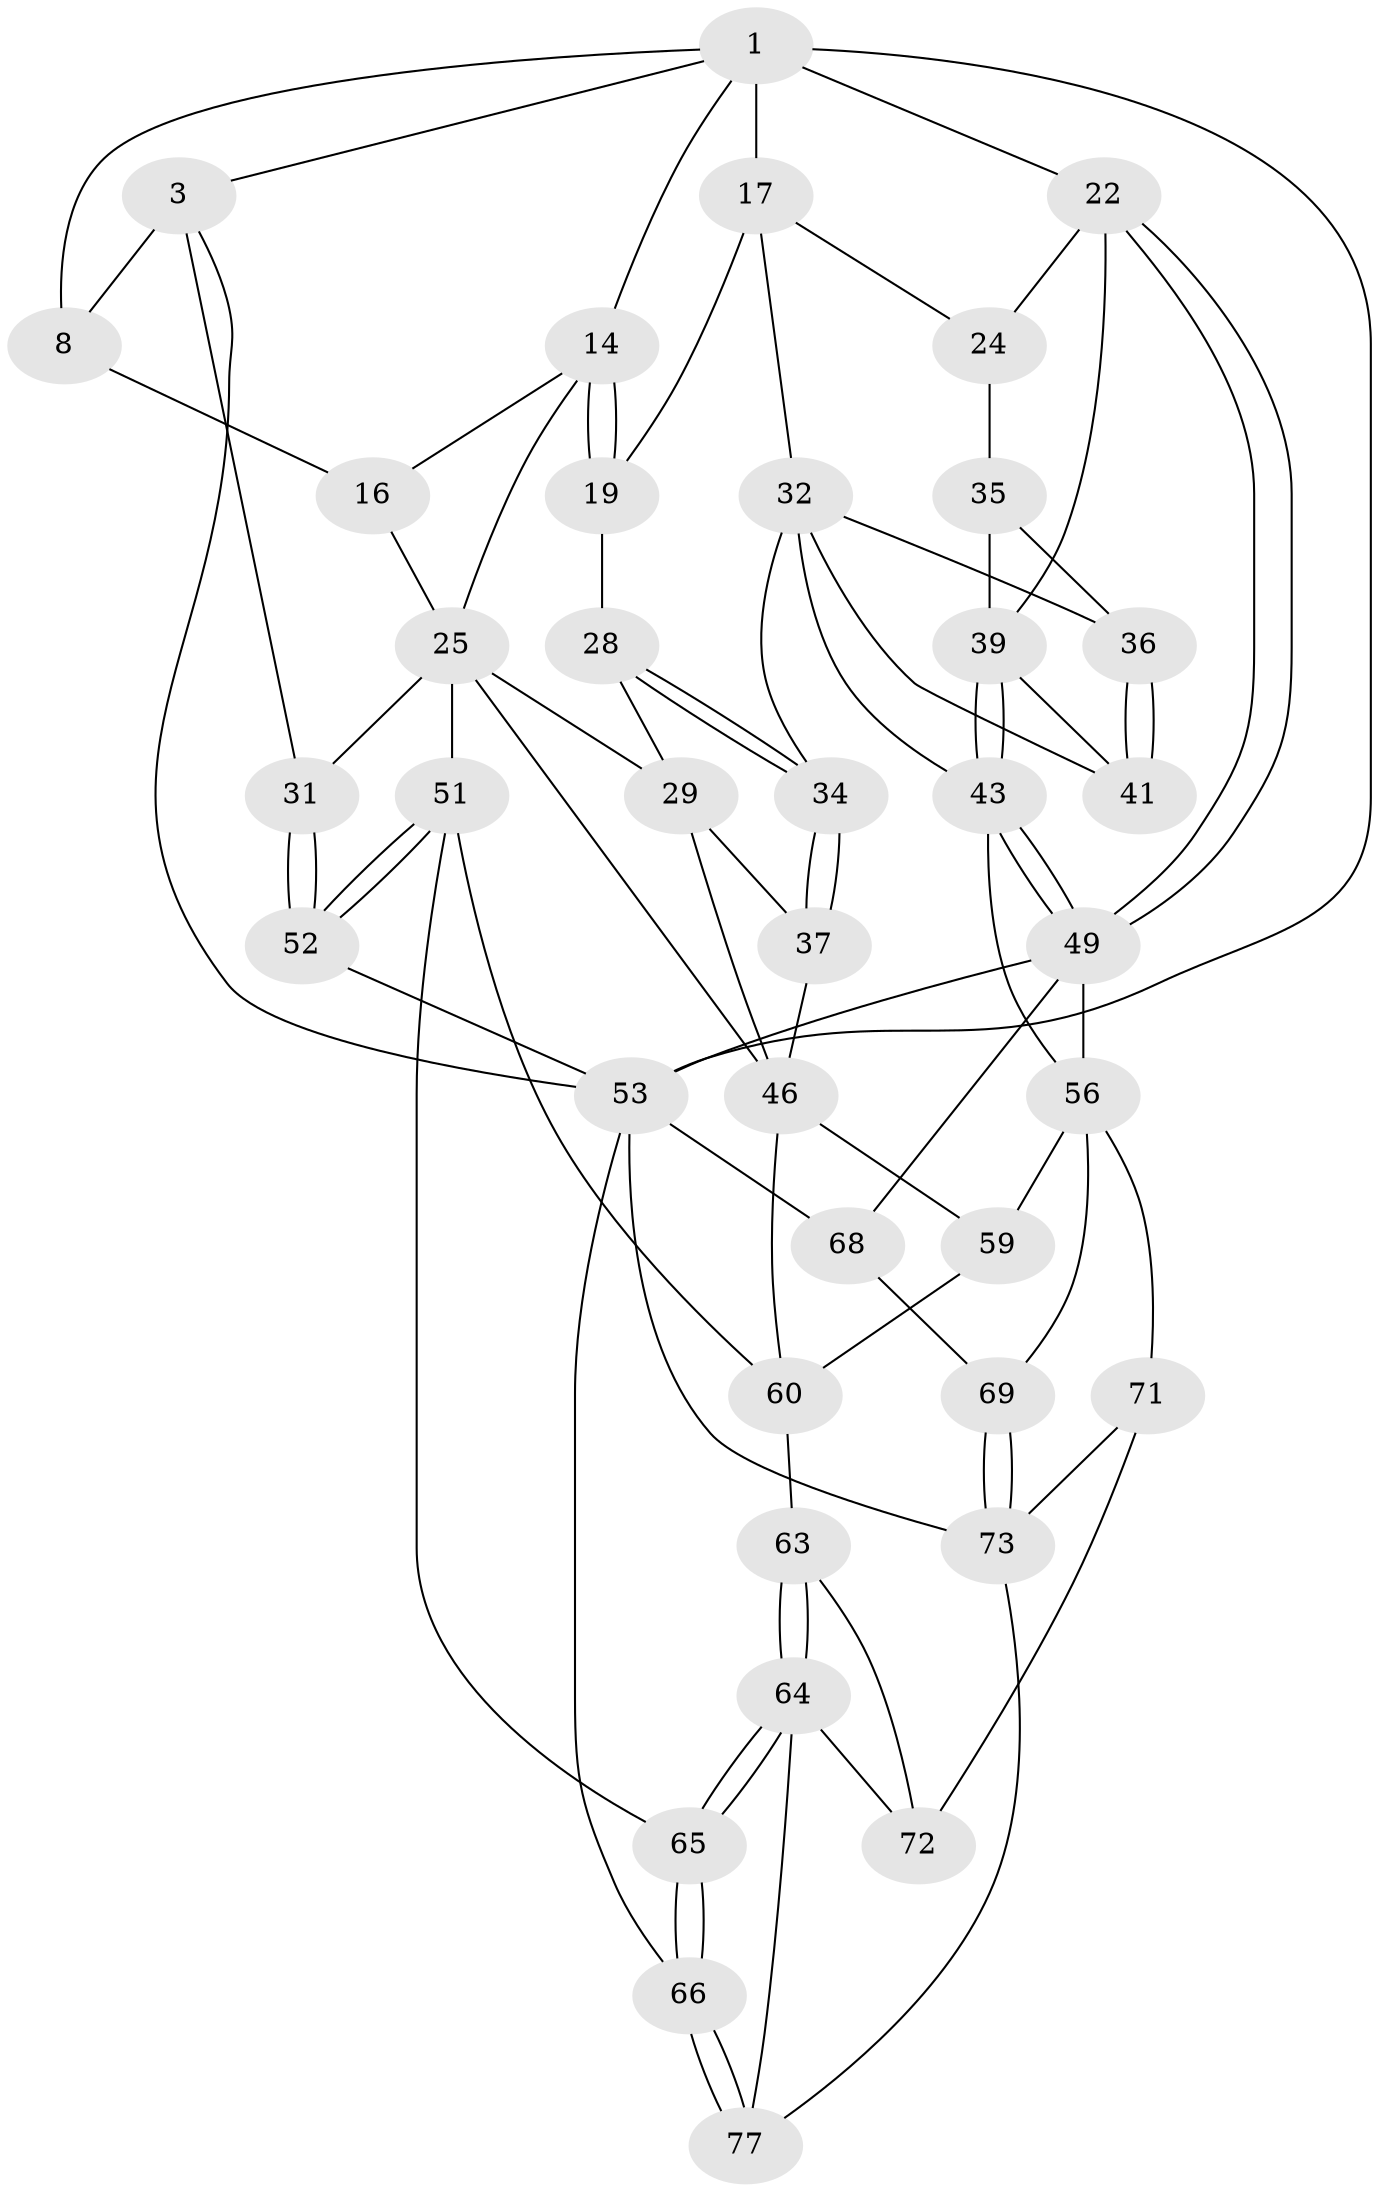 // original degree distribution, {3: 0.02564102564102564, 6: 0.23076923076923078, 4: 0.2564102564102564, 5: 0.48717948717948717}
// Generated by graph-tools (version 1.1) at 2025/28/03/15/25 16:28:02]
// undirected, 39 vertices, 87 edges
graph export_dot {
graph [start="1"]
  node [color=gray90,style=filled];
  1 [pos="+0.7561761753889783+0",super="+2+5"];
  3 [pos="+0+0",super="+11+4"];
  8 [pos="+0.30037051085977917+0",super="+9"];
  14 [pos="+0.43759216809848367+0.2564555171572248",super="+15"];
  16 [pos="+0.2314637462120009+0.2317420619721516",super="+21"];
  17 [pos="+0.6691921263868006+0.2666870593570246",super="+20+18"];
  19 [pos="+0.48298197211725075+0.28976907535219754"];
  22 [pos="+1+0.3590401003152002",super="+23"];
  24 [pos="+0.9016604375631786+0.37124534049208513"];
  25 [pos="+0.24786775901972335+0.4547267689915225",super="+26"];
  28 [pos="+0.47408092621624+0.3198233576896636"];
  29 [pos="+0.4463021265724758+0.38882003654350916",super="+30+38"];
  31 [pos="+0+0.4901704121282594"];
  32 [pos="+0.6636413699785775+0.38978640350337646",super="+33"];
  34 [pos="+0.5856878015134022+0.6036459377549567"];
  35 [pos="+0.9002375390976136+0.3725963180907236"];
  36 [pos="+0.8321527964290367+0.422512971528533"];
  37 [pos="+0.5792289632439045+0.6096959520170797"];
  39 [pos="+0.8929020873124788+0.5316388475863492",super="+40"];
  41 [pos="+0.8277246252051998+0.505483401256181"];
  43 [pos="+0.9673171257673631+0.6461950124528854",super="+44"];
  46 [pos="+0.3900386552079105+0.6269948605399432",super="+47+50"];
  49 [pos="+1+0.6051109782565498",super="+54"];
  51 [pos="+0.03850837044214064+0.6081725015535041",super="+61"];
  52 [pos="+0+0.6005373927556088"];
  53 [pos="+1+1",super="+55+78"];
  56 [pos="+0.8602144744866356+0.7853288198370094",super="+57"];
  59 [pos="+0.5745130655880238+0.7614066630415224"];
  60 [pos="+0.2751817736564602+0.6773735504406271",super="+62"];
  63 [pos="+0.3169215445056157+0.8644377425469026"];
  64 [pos="+0.27279558694053496+0.9008041777198194",super="+75"];
  65 [pos="+0.09428875917173526+0.975065331720102"];
  66 [pos="+0+1"];
  68 [pos="+0.8572828396187934+0.9669466525945688"];
  69 [pos="+0.7885062827014898+0.9500207136799148",super="+70"];
  71 [pos="+0.5358401022554113+0.8462831435891252"];
  72 [pos="+0.46407435766462707+0.87250810803526"];
  73 [pos="+0.6932619227738812+1",super="+74"];
  77 [pos="+0.40952770284874657+1"];
  1 -- 3;
  1 -- 53;
  1 -- 22;
  1 -- 8;
  1 -- 17 [weight=2];
  1 -- 14;
  3 -- 8 [weight=2];
  3 -- 31;
  3 -- 53;
  8 -- 16 [weight=2];
  14 -- 19;
  14 -- 19;
  14 -- 16;
  14 -- 25;
  16 -- 25;
  17 -- 24;
  17 -- 32;
  17 -- 19;
  19 -- 28;
  22 -- 49;
  22 -- 49;
  22 -- 24;
  22 -- 39;
  24 -- 35;
  25 -- 29;
  25 -- 51;
  25 -- 46;
  25 -- 31;
  28 -- 29;
  28 -- 34;
  28 -- 34;
  29 -- 37;
  29 -- 46;
  31 -- 52;
  31 -- 52;
  32 -- 36;
  32 -- 41;
  32 -- 34;
  32 -- 43;
  34 -- 37;
  34 -- 37;
  35 -- 36;
  35 -- 39;
  36 -- 41;
  36 -- 41;
  37 -- 46;
  39 -- 43;
  39 -- 43;
  39 -- 41;
  43 -- 49;
  43 -- 49;
  43 -- 56;
  46 -- 60;
  46 -- 59;
  49 -- 56;
  49 -- 68;
  49 -- 53;
  51 -- 52;
  51 -- 52;
  51 -- 65;
  51 -- 60;
  52 -- 53;
  53 -- 66;
  53 -- 68;
  53 -- 73;
  56 -- 59;
  56 -- 71;
  56 -- 69;
  59 -- 60;
  60 -- 63;
  63 -- 64;
  63 -- 64;
  63 -- 72;
  64 -- 65;
  64 -- 65;
  64 -- 72;
  64 -- 77;
  65 -- 66;
  65 -- 66;
  66 -- 77;
  66 -- 77;
  68 -- 69;
  69 -- 73 [weight=2];
  69 -- 73;
  71 -- 72;
  71 -- 73;
  73 -- 77;
}
